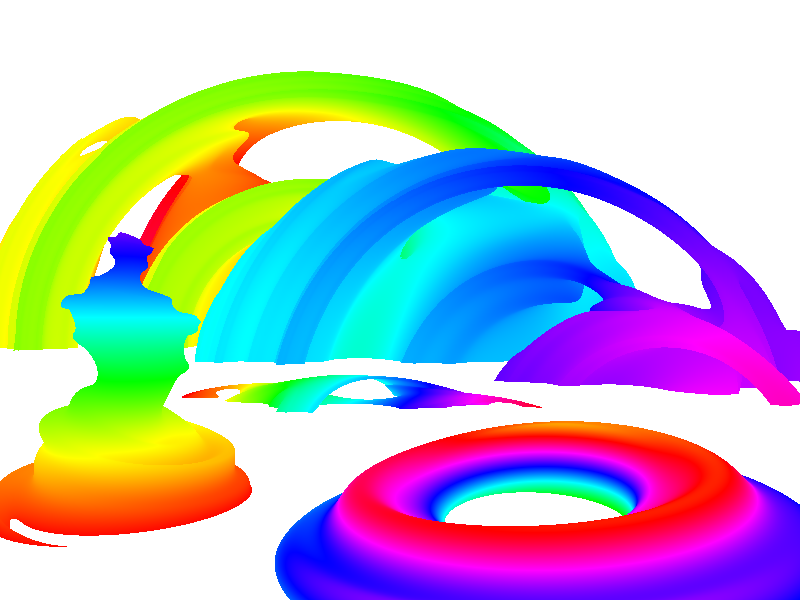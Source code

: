 #version 3.0;

// By Jonathan Hunt <jonathan@xlcus.com>

camera {
  location <0, 0.1, -1.9>
  look_at <0.28, 0.15, 0>
}

light_source {
  <80, 80, -160>
  color rgb<0.9, 0.9, 0.9>
}

light_source {
  <80, 80, -160>
  color rgb<0.1, 0.1, 0.1>
  shadowless
}

sky_sphere {
  pigment {
    gradient y
    color_map {
      [0.0 color rgb<0.8, 1.0, 1.0>]
      [0.3 color rgb<0.5, 1.0, 1.0>]
      [1.0 color rgb<0.0, 0.5, 1.0>]
    }
  }
}

plane {
  y, 0
  pigment {color rgb<1, 1, 1>}
  finish {
    reflection 1
    ambient 0
    diffuse 0
  }
  normal {
    bumps 0.2 scale 0.01
  }
}

plane {
  -y, -500
  pigment {
    bozo
    turbulence .6
    omega 0.7
    color_map {
      [0.0 color rgbt<1, 1, 1, 0>]
      [0.8 color rgbt<1, 1, 1, 1>]
    }
    scale 500
    rotate <5, -15, 0>
  }
  finish { ambient 1 diffuse 0 }
}

julia_fractal {
  <-0.383, 0.2, -0.73, 0.025>
  quaternion
  sqr
  max_iteration 10
  precision 4096
  slice <0, 0, 0, 1>, 0
  pigment {
    gradient x
    color_map {
      [0/6 rgb<1, 0, 0>]
      [1/6 rgb<1, 1, 0>]
      [2/6 rgb<0, 1, 0>]
      [3/6 rgb<0, 1, 1>]
      [4/6 rgb<0, 0, 1>]
      [5/6 rgb<1, 0, 1>]
      [6/6 rgb<1, 0, 0>]
    }
    scale 2
    translate <-4.45, 0, 0>
  }
  rotate <0, 90, 0>
  normal {granite 0.8 scale 0.03}
  finish {diffuse 0.9 ambient 0.1}
}

julia_fractal {
  <-0.95, -0.2, 0.1, -0.1>
  quaternion
  sqr
  max_iteration 8
  precision 4096
  slice <0, 0, 0, 1>, 0
  pigment {
    gradient x
    color_map {
      [0/6 rgb<1, 0, 0>]
      [1/6 rgb<1, 1, 0>]
      [2/6 rgb<0, 1, 0>]
      [3/6 rgb<0, 1, 1>]
      [4/6 rgb<0, 0, 1>]
      [5/6 rgb<1, 0, 1>]
      [6/6 rgb<1, 0, 0>]
    }
    scale 2
    translate <-4, 0, 0>
  }
  scale <0.1, 0.1, 0.1>
  rotate<45, 0, 90>
  translate<-0.09, -0.001, -1.55>
  normal {crackle 0.5 scale 0.005}
  finish {diffuse 0.9 ambient 0.1}
}

julia_fractal {
  <0.55, 0.2, -0.3, -0.1>
  quaternion
  sqr
  max_iteration 5
  precision 4096
  slice <0, 0, 0, 1>, 0
  pigment {
    gradient x
    color_map {
      [0/6 rgb<1, 0, 0>]
      [1/6 rgb<1, 1, 0>]
      [2/6 rgb<0, 1, 0>]
      [3/6 rgb<0, 1, 1>]
      [4/6 rgb<0, 0, 1>]
      [5/6 rgb<1, 0, 1>]
      [6/6 rgb<1, 0, 0>]
    }
    scale 0.5
    translate <4.2, 0, 0>
    rotate <0, 10, 5>
  }
  scale <0.1, 0.1, 0.1>
  rotate<0, -10, 90>
  translate<0.10, -0.041, -1.64>
  normal {crackle 0.2 scale 0.005}
  finish {diffuse 0.9 ambient 0.1}
}

julia_fractal {
  <-0.08, 0.1, -0.9, -0.1>
  quaternion
  sqr
  max_iteration 7
  precision 4096
  slice <0, 0, 0, 1>, 0
  pigment {
    gradient x
    color_map {
      [0/6 rgb<1, 0, 0>]
      [1/6 rgb<1, 1, 0>]
      [2/6 rgb<0, 1, 0>]
      [3/6 rgb<0, 1, 1>]
      [4/6 rgb<0, 0, 1>]
      [5/6 rgb<1, 0, 1>]
      [6/6 rgb<1, 0, 0>]
    }
    scale 2
    translate <5, 0, 0>
    rotate<0, 0, 0>
  }
  scale <0.2, 0.05, 0.1>
  rotate <0, 40, 0>
  translate<0.054, -0.02, -1.2>
  normal {granite 0.4 scale 0.01}
  finish {diffuse 0.9 ambient 0.1}
}

